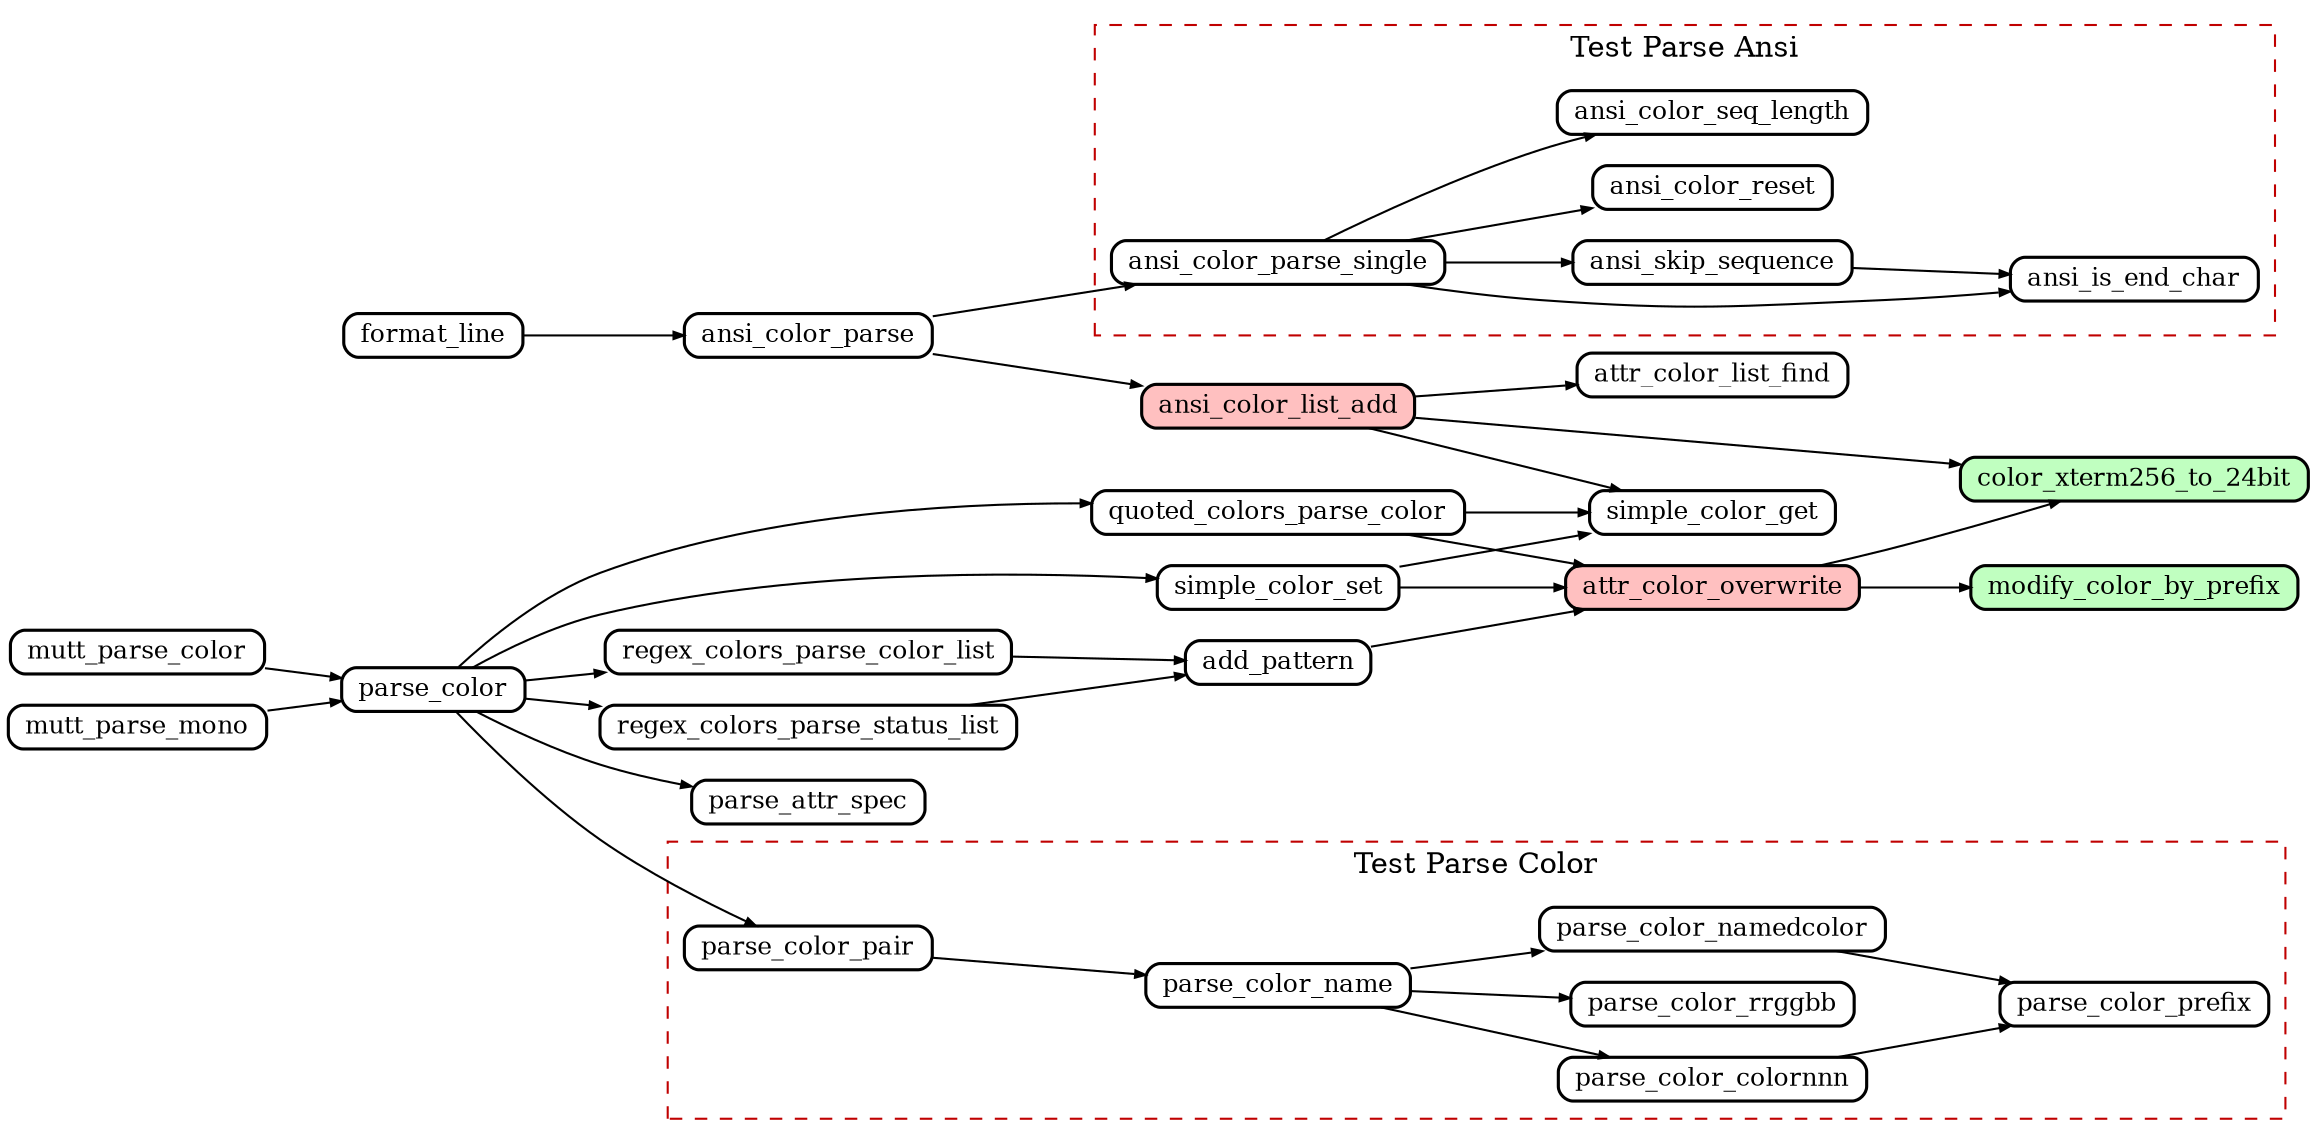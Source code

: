 digraph callgraph {
	// 2023-10-14 mutt_parse_color()
	graph [
		rankdir="LR"
		nodesep="0.2"
		ranksep="0.5"
		compound="true"
	]

	node [
		shape="Mrecord"
		fontsize="12"
		fillcolor="#ffffff"
		style="filled"
		height="0.2"
		penwidth="1.5"
		color="black"
	]

	edge [
		penwidth="1.0"
		arrowsize="0.5"
	]

	// Call curses_color_new()
	node [ fillcolor="#ffc0c0" ]
	ansi_color_list_add
	attr_color_overwrite

	// Conversion
	node [ fillcolor="#c0ffc0" ]
	color_xterm256_to_24bit
	modify_color_by_prefix

	node [ fillcolor="#ffffff" ]

	subgraph cluster_parse_ansi
	{
		label="Test Parse Ansi"
		fontcolor="black"
		color="#c00000"
		style="dashed"

		ansi_color_parse_single -> ansi_color_reset
		ansi_color_parse_single -> ansi_color_seq_length
		ansi_color_parse_single -> ansi_is_end_char
		ansi_color_parse_single -> ansi_skip_sequence
		ansi_skip_sequence      -> ansi_is_end_char
	}

	subgraph cluster_parse_color
	{
		label="Test Parse Color"
		fontcolor="black"
		color="#c00000"
		style="dashed"

		parse_color_colornnn   -> parse_color_prefix
		parse_color_name       -> parse_color_colornnn
		parse_color_name       -> parse_color_namedcolor
		parse_color_name       -> parse_color_rrggbb
		parse_color_namedcolor -> parse_color_prefix
		parse_color_pair       -> parse_color_name
	}

	add_pattern                    -> attr_color_overwrite
	ansi_color_list_add            -> attr_color_list_find
	ansi_color_list_add            -> color_xterm256_to_24bit
	ansi_color_list_add            -> simple_color_get
	ansi_color_parse               -> ansi_color_list_add
	ansi_color_parse               -> ansi_color_parse_single
	attr_color_overwrite           -> color_xterm256_to_24bit
	attr_color_overwrite           -> modify_color_by_prefix
	format_line                    -> ansi_color_parse
	mutt_parse_color               -> parse_color
	mutt_parse_mono                -> parse_color
	parse_color                    -> parse_attr_spec
	parse_color                    -> parse_color_pair
	parse_color                    -> quoted_colors_parse_color
	parse_color                    -> regex_colors_parse_color_list
	parse_color                    -> regex_colors_parse_status_list
	parse_color                    -> simple_color_set
	quoted_colors_parse_color      -> attr_color_overwrite
	quoted_colors_parse_color      -> simple_color_get
	regex_colors_parse_color_list  -> add_pattern
	regex_colors_parse_status_list -> add_pattern
	simple_color_set               -> attr_color_overwrite
	simple_color_set               -> simple_color_get

}
